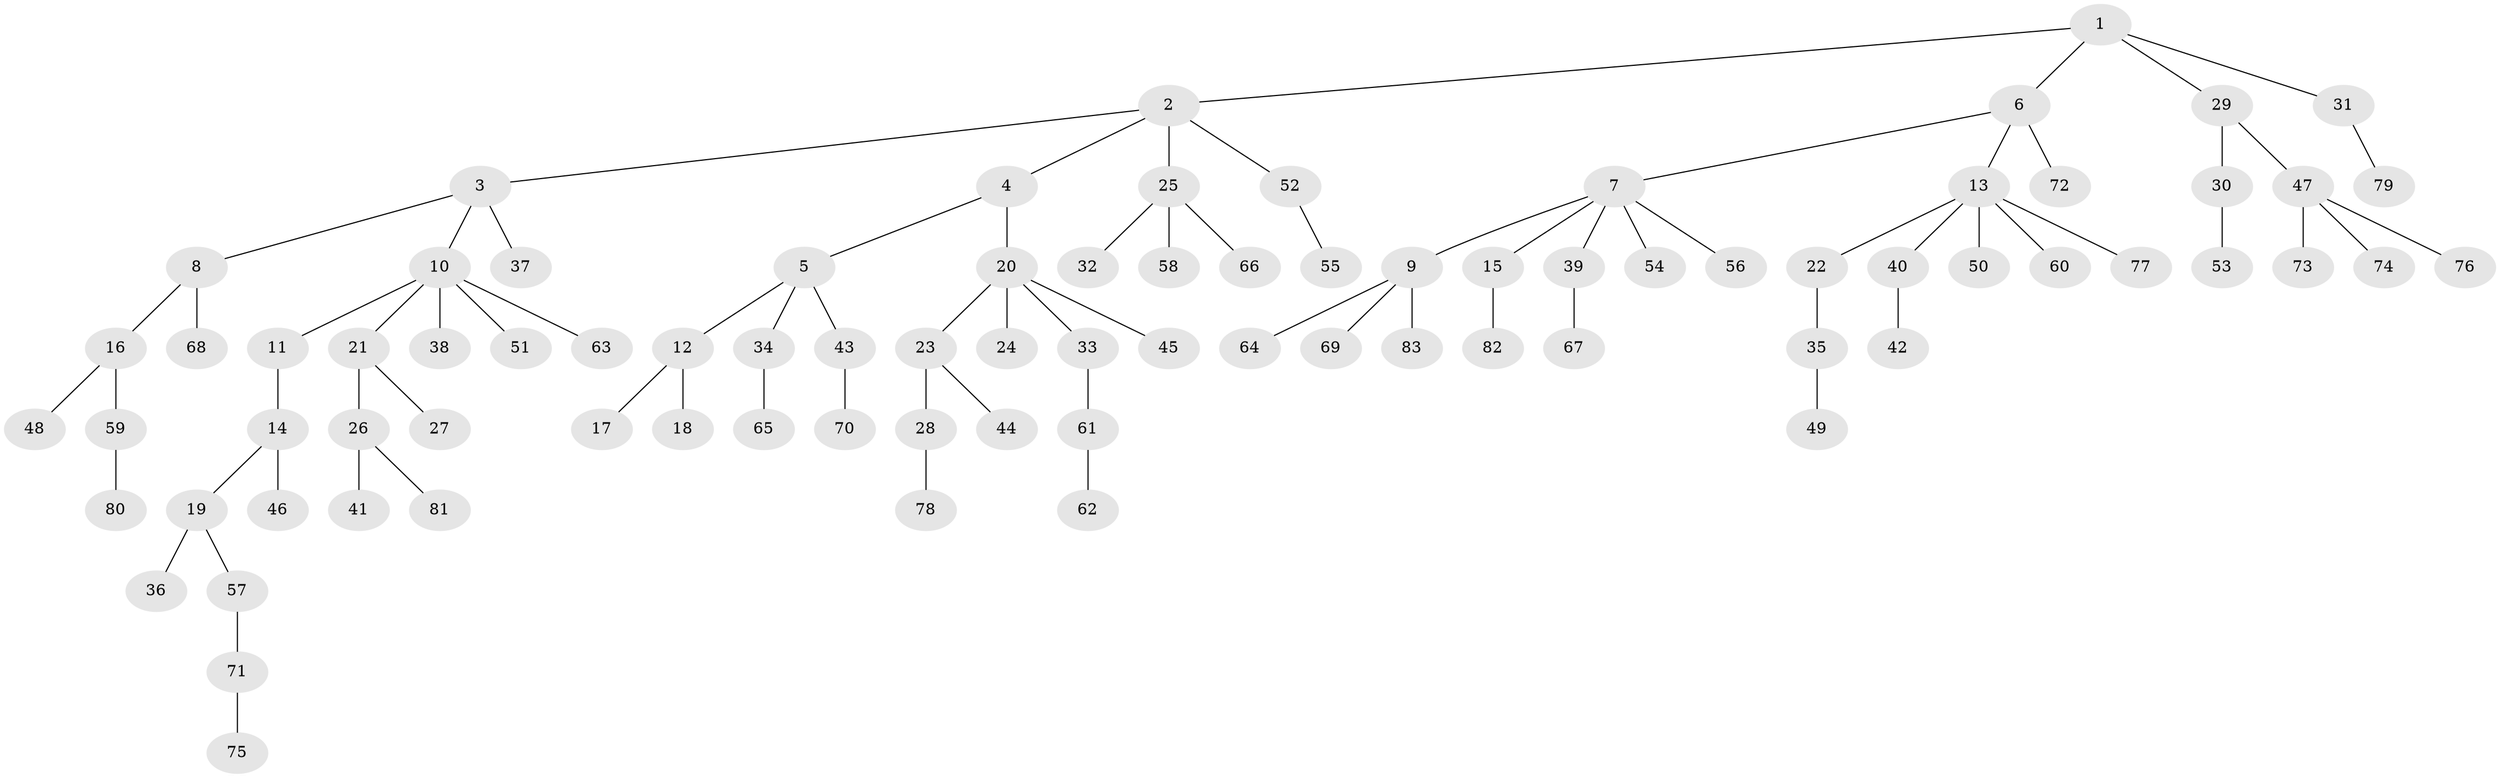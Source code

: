 // coarse degree distribution, {1: 0.52, 3: 0.28, 2: 0.12, 4: 0.08}
// Generated by graph-tools (version 1.1) at 2025/37/03/04/25 23:37:28]
// undirected, 83 vertices, 82 edges
graph export_dot {
  node [color=gray90,style=filled];
  1;
  2;
  3;
  4;
  5;
  6;
  7;
  8;
  9;
  10;
  11;
  12;
  13;
  14;
  15;
  16;
  17;
  18;
  19;
  20;
  21;
  22;
  23;
  24;
  25;
  26;
  27;
  28;
  29;
  30;
  31;
  32;
  33;
  34;
  35;
  36;
  37;
  38;
  39;
  40;
  41;
  42;
  43;
  44;
  45;
  46;
  47;
  48;
  49;
  50;
  51;
  52;
  53;
  54;
  55;
  56;
  57;
  58;
  59;
  60;
  61;
  62;
  63;
  64;
  65;
  66;
  67;
  68;
  69;
  70;
  71;
  72;
  73;
  74;
  75;
  76;
  77;
  78;
  79;
  80;
  81;
  82;
  83;
  1 -- 2;
  1 -- 6;
  1 -- 29;
  1 -- 31;
  2 -- 3;
  2 -- 4;
  2 -- 25;
  2 -- 52;
  3 -- 8;
  3 -- 10;
  3 -- 37;
  4 -- 5;
  4 -- 20;
  5 -- 12;
  5 -- 34;
  5 -- 43;
  6 -- 7;
  6 -- 13;
  6 -- 72;
  7 -- 9;
  7 -- 15;
  7 -- 39;
  7 -- 54;
  7 -- 56;
  8 -- 16;
  8 -- 68;
  9 -- 64;
  9 -- 69;
  9 -- 83;
  10 -- 11;
  10 -- 21;
  10 -- 38;
  10 -- 51;
  10 -- 63;
  11 -- 14;
  12 -- 17;
  12 -- 18;
  13 -- 22;
  13 -- 40;
  13 -- 50;
  13 -- 60;
  13 -- 77;
  14 -- 19;
  14 -- 46;
  15 -- 82;
  16 -- 48;
  16 -- 59;
  19 -- 36;
  19 -- 57;
  20 -- 23;
  20 -- 24;
  20 -- 33;
  20 -- 45;
  21 -- 26;
  21 -- 27;
  22 -- 35;
  23 -- 28;
  23 -- 44;
  25 -- 32;
  25 -- 58;
  25 -- 66;
  26 -- 41;
  26 -- 81;
  28 -- 78;
  29 -- 30;
  29 -- 47;
  30 -- 53;
  31 -- 79;
  33 -- 61;
  34 -- 65;
  35 -- 49;
  39 -- 67;
  40 -- 42;
  43 -- 70;
  47 -- 73;
  47 -- 74;
  47 -- 76;
  52 -- 55;
  57 -- 71;
  59 -- 80;
  61 -- 62;
  71 -- 75;
}
